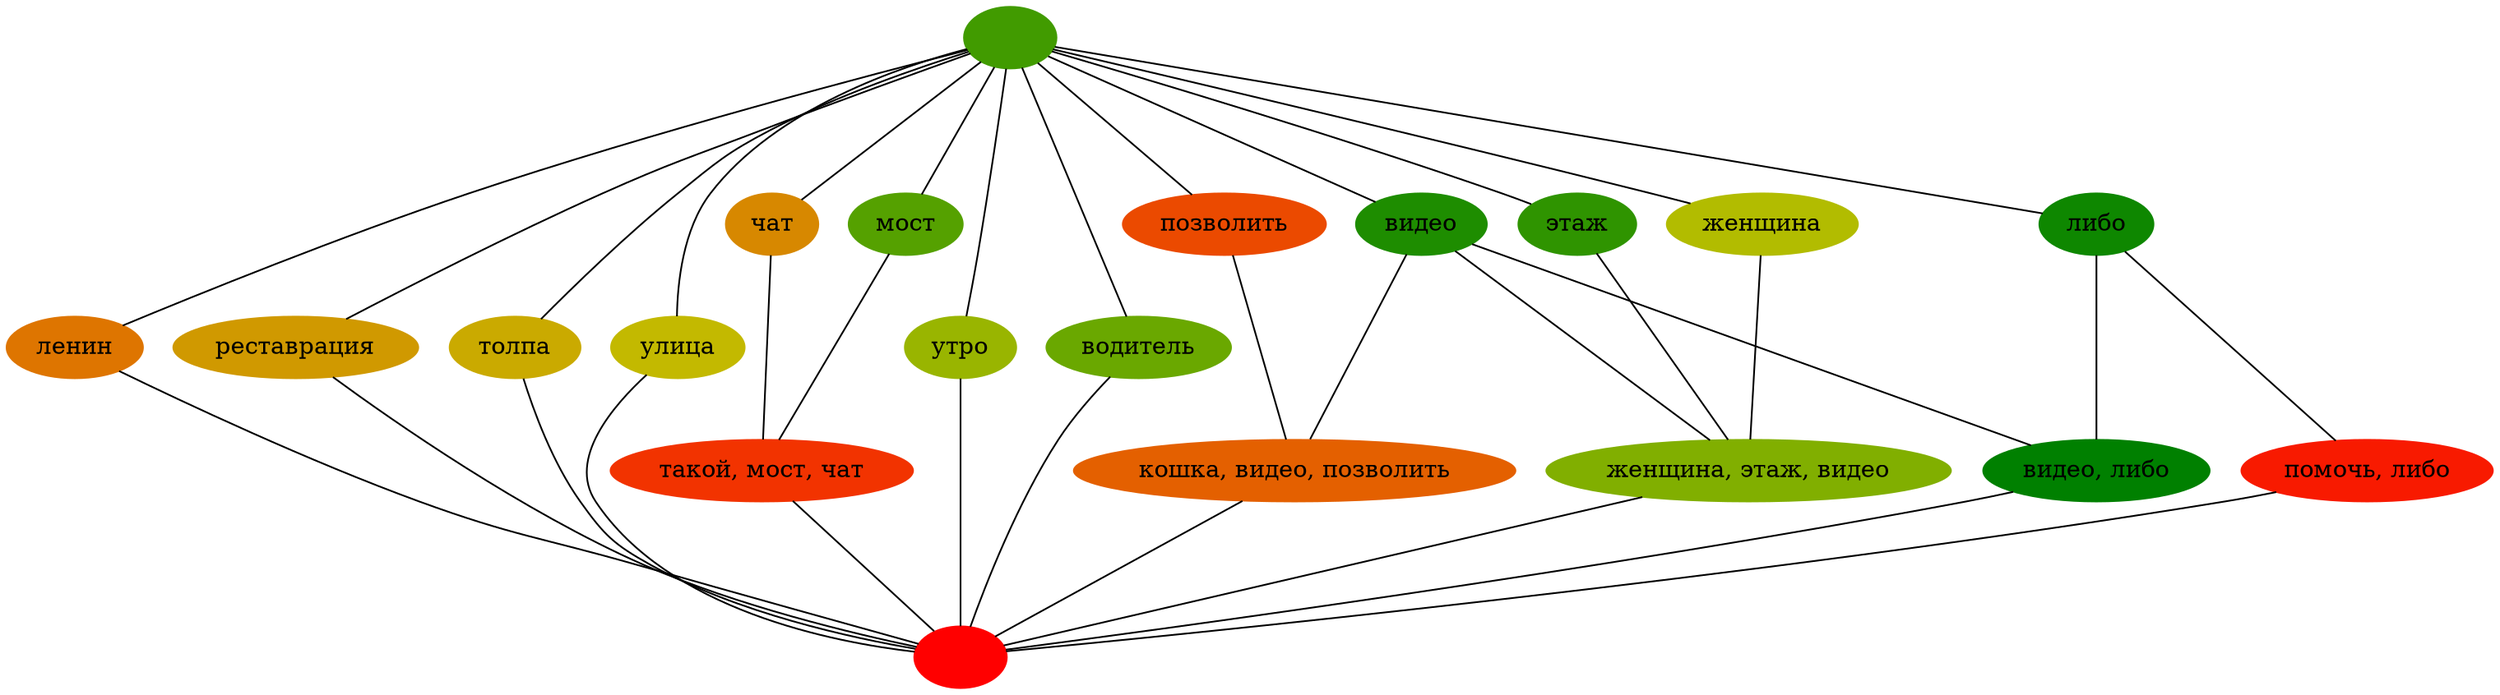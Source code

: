 digraph {
	edge [dir=none labeldistance=1.5 minlen=2]
	"утро, ребёнок, ленин, помочь, женщина, этаж, общий, такой, спорить, мост, стоить, зарплата, хонда, сесть, кошка, толпа, видео, улица, либо, старший, водитель, чат, реставрация, ярыгинский, позволить, снести" [label=" " color="#ff0000" style=filled]
	"помочь, либо" [label="помочь, либо" color="#f81a00" style=filled]
	"помочь, либо" -> "утро, ребёнок, ленин, помочь, женщина, этаж, общий, такой, спорить, мост, стоить, зарплата, хонда, сесть, кошка, толпа, видео, улица, либо, старший, водитель, чат, реставрация, ярыгинский, позволить, снести"
	"такой, мост, чат" [label="такой, мост, чат" color="#f23300" style=filled]
	"такой, мост, чат" -> "утро, ребёнок, ленин, помочь, женщина, этаж, общий, такой, спорить, мост, стоить, зарплата, хонда, сесть, кошка, толпа, видео, улица, либо, старший, водитель, чат, реставрация, ярыгинский, позволить, снести"
	"позволить" [label="позволить" color="#eb4a00" style=filled]
	"позволить" -> "кошка, видео, позволить"
	"кошка, видео, позволить" [label="кошка, видео, позволить" color="#e46000" style=filled]
	"кошка, видео, позволить" -> "утро, ребёнок, ленин, помочь, женщина, этаж, общий, такой, спорить, мост, стоить, зарплата, хонда, сесть, кошка, толпа, видео, улица, либо, старший, водитель, чат, реставрация, ярыгинский, позволить, снести"
	"ленин" [label="ленин" color="#de7500" style=filled]
	"ленин" -> "утро, ребёнок, ленин, помочь, женщина, этаж, общий, такой, спорить, мост, стоить, зарплата, хонда, сесть, кошка, толпа, видео, улица, либо, старший, водитель, чат, реставрация, ярыгинский, позволить, снести"
	"чат" [label="чат" color="#d78800" style=filled]
	"чат" -> "такой, мост, чат"
	"реставрация" [label="реставрация" color="#d09900" style=filled]
	"реставрация" -> "утро, ребёнок, ленин, помочь, женщина, этаж, общий, такой, спорить, мост, стоить, зарплата, хонда, сесть, кошка, толпа, видео, улица, либо, старший, водитель, чат, реставрация, ярыгинский, позволить, снести"
	"толпа" [label="толпа" color="#caaa00" style=filled]
	"толпа" -> "утро, ребёнок, ленин, помочь, женщина, этаж, общий, такой, спорить, мост, стоить, зарплата, хонда, сесть, кошка, толпа, видео, улица, либо, старший, водитель, чат, реставрация, ярыгинский, позволить, снести"
	"улица" [label="улица" color="#c3b900" style=filled]
	"улица" -> "утро, ребёнок, ленин, помочь, женщина, этаж, общий, такой, спорить, мост, стоить, зарплата, хонда, сесть, кошка, толпа, видео, улица, либо, старший, водитель, чат, реставрация, ярыгинский, позволить, снести"
	"женщина" [label="женщина" color="#b2bc00" style=filled]
	"женщина" -> "женщина, этаж, видео"
	"утро" [label="утро" color="#99b500" style=filled]
	"утро" -> "утро, ребёнок, ленин, помочь, женщина, этаж, общий, такой, спорить, мост, стоить, зарплата, хонда, сесть, кошка, толпа, видео, улица, либо, старший, водитель, чат, реставрация, ярыгинский, позволить, снести"
	"женщина, этаж, видео" [label="женщина, этаж, видео" color="#81af00" style=filled]
	"женщина, этаж, видео" -> "утро, ребёнок, ленин, помочь, женщина, этаж, общий, такой, спорить, мост, стоить, зарплата, хонда, сесть, кошка, толпа, видео, улица, либо, старший, водитель, чат, реставрация, ярыгинский, позволить, снести"
	"водитель" [label="водитель" color="#6aa800" style=filled]
	"водитель" -> "утро, ребёнок, ленин, помочь, женщина, этаж, общий, такой, спорить, мост, стоить, зарплата, хонда, сесть, кошка, толпа, видео, улица, либо, старший, водитель, чат, реставрация, ярыгинский, позволить, снести"
	"мост" [label="мост" color="#55a100" style=filled]
	"мост" -> "такой, мост, чат"
	"" [label="" color="#419b00" style=filled]
	"" -> "позволить"
	"" -> "ленин"
	"" -> "чат"
	"" -> "реставрация"
	"" -> "толпа"
	"" -> "улица"
	"" -> "женщина"
	"" -> "утро"
	"" -> "водитель"
	"" -> "мост"
	"" -> "этаж"
	"" -> "видео"
	"" -> "либо"
	"этаж" [label="этаж" color="#2f9400" style=filled]
	"этаж" -> "женщина, этаж, видео"
	"видео" [label="видео" color="#1e8d00" style=filled]
	"видео" -> "видео, либо"
	"видео" -> "кошка, видео, позволить"
	"видео" -> "женщина, этаж, видео"
	"либо" [label="либо" color="#0e8700" style=filled]
	"либо" -> "помочь, либо"
	"либо" -> "видео, либо"
	"видео, либо" [label="видео, либо" color="#008000" style=filled]
	"видео, либо" -> "утро, ребёнок, ленин, помочь, женщина, этаж, общий, такой, спорить, мост, стоить, зарплата, хонда, сесть, кошка, толпа, видео, улица, либо, старший, водитель, чат, реставрация, ярыгинский, позволить, снести"
}
